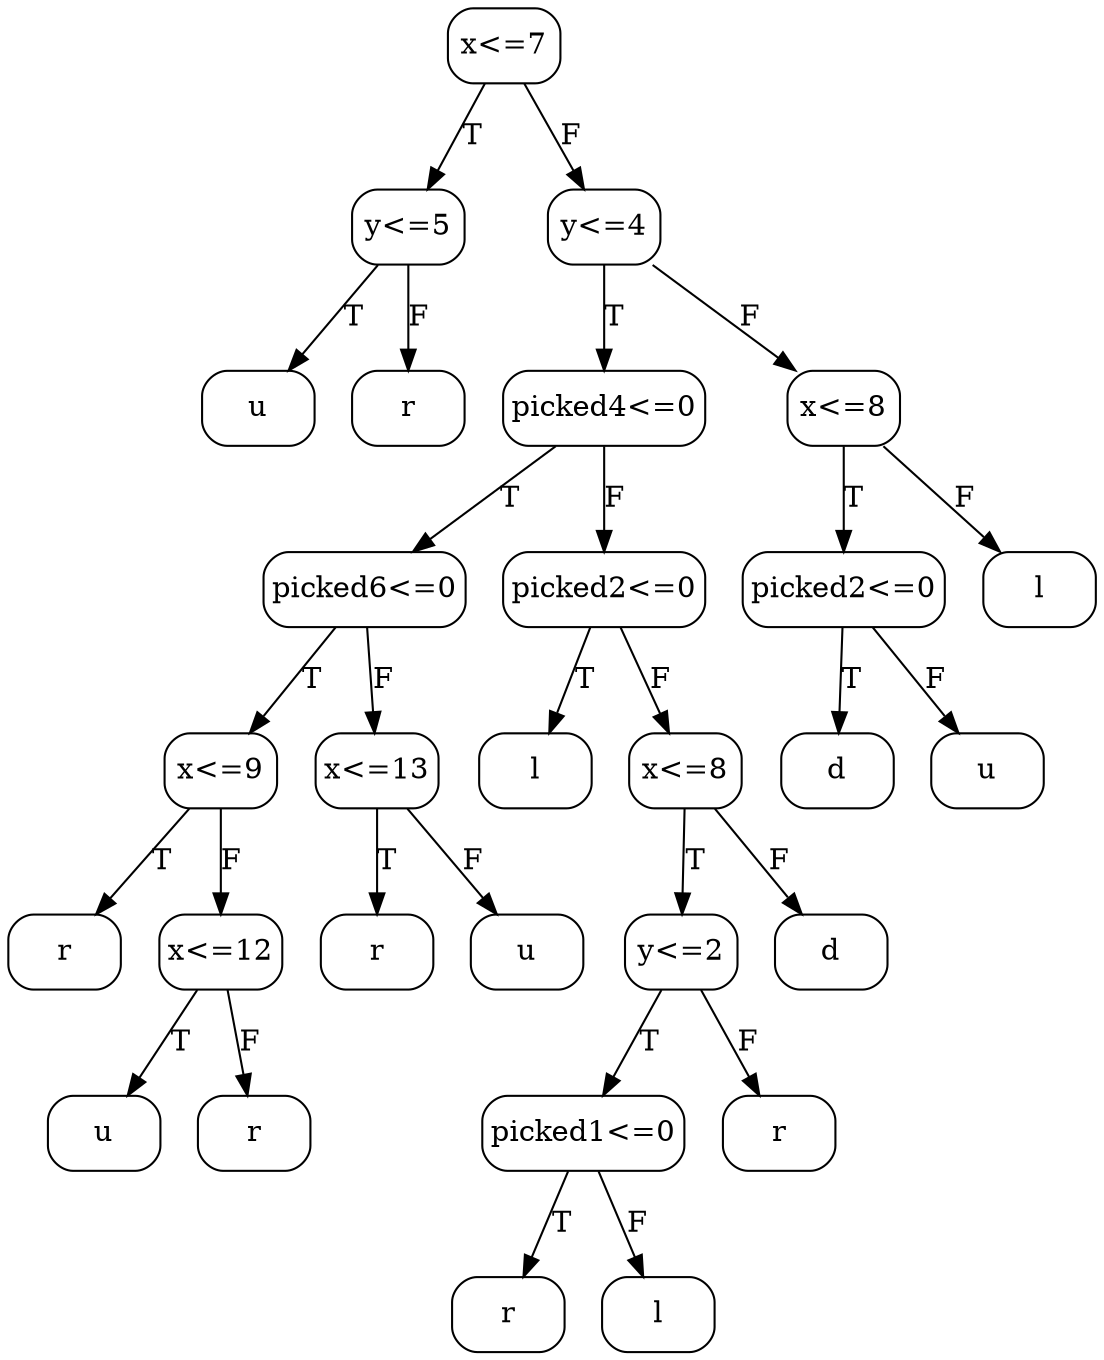 // decision tree
digraph {
	2 [label=u margin="0.05,0.05" shape=box style=rounded]
	65 [label=r margin="0.05,0.05" shape=box style=rounded]
	1 [label="y<=5" margin="0.05,0.05" shape=box style=rounded]
	1 -> 2 [label=T]
	1 -> 65 [label=F]
	132 [label=r margin="0.05,0.05" shape=box style=rounded]
	141 [label=u margin="0.05,0.05" shape=box style=rounded]
	142 [label=r margin="0.05,0.05" shape=box style=rounded]
	139 [label="x<=12" margin="0.05,0.05" shape=box style=rounded]
	139 -> 141 [label=T]
	139 -> 142 [label=F]
	131 [label="x<=9" margin="0.05,0.05" shape=box style=rounded]
	131 -> 132 [label=T]
	131 -> 139 [label=F]
	152 [label=r margin="0.05,0.05" shape=box style=rounded]
	153 [label=u margin="0.05,0.05" shape=box style=rounded]
	146 [label="x<=13" margin="0.05,0.05" shape=box style=rounded]
	146 -> 152 [label=T]
	146 -> 153 [label=F]
	130 [label="picked6<=0" margin="0.05,0.05" shape=box style=rounded]
	130 -> 131 [label=T]
	130 -> 146 [label=F]
	162 [label=l margin="0.05,0.05" shape=box style=rounded]
	180 [label=r margin="0.05,0.05" shape=box style=rounded]
	181 [label=l margin="0.05,0.05" shape=box style=rounded]
	179 [label="picked1<=0" margin="0.05,0.05" shape=box style=rounded]
	179 -> 180 [label=T]
	179 -> 181 [label=F]
	182 [label=r margin="0.05,0.05" shape=box style=rounded]
	178 [label="y<=2" margin="0.05,0.05" shape=box style=rounded]
	178 -> 179 [label=T]
	178 -> 182 [label=F]
	185 [label=d margin="0.05,0.05" shape=box style=rounded]
	177 [label="x<=8" margin="0.05,0.05" shape=box style=rounded]
	177 -> 178 [label=T]
	177 -> 185 [label=F]
	161 [label="picked2<=0" margin="0.05,0.05" shape=box style=rounded]
	161 -> 162 [label=T]
	161 -> 177 [label=F]
	129 [label="picked4<=0" margin="0.05,0.05" shape=box style=rounded]
	129 -> 130 [label=T]
	129 -> 161 [label=F]
	219 [label=d margin="0.05,0.05" shape=box style=rounded]
	220 [label=u margin="0.05,0.05" shape=box style=rounded]
	193 [label="picked2<=0" margin="0.05,0.05" shape=box style=rounded]
	193 -> 219 [label=T]
	193 -> 220 [label=F]
	224 [label=l margin="0.05,0.05" shape=box style=rounded]
	192 [label="x<=8" margin="0.05,0.05" shape=box style=rounded]
	192 -> 193 [label=T]
	192 -> 224 [label=F]
	128 [label="y<=4" margin="0.05,0.05" shape=box style=rounded]
	128 -> 129 [label=T]
	128 -> 192 [label=F]
	0 [label="x<=7" margin="0.05,0.05" shape=box style=rounded]
	0 -> 1 [label=T]
	0 -> 128 [label=F]
}
